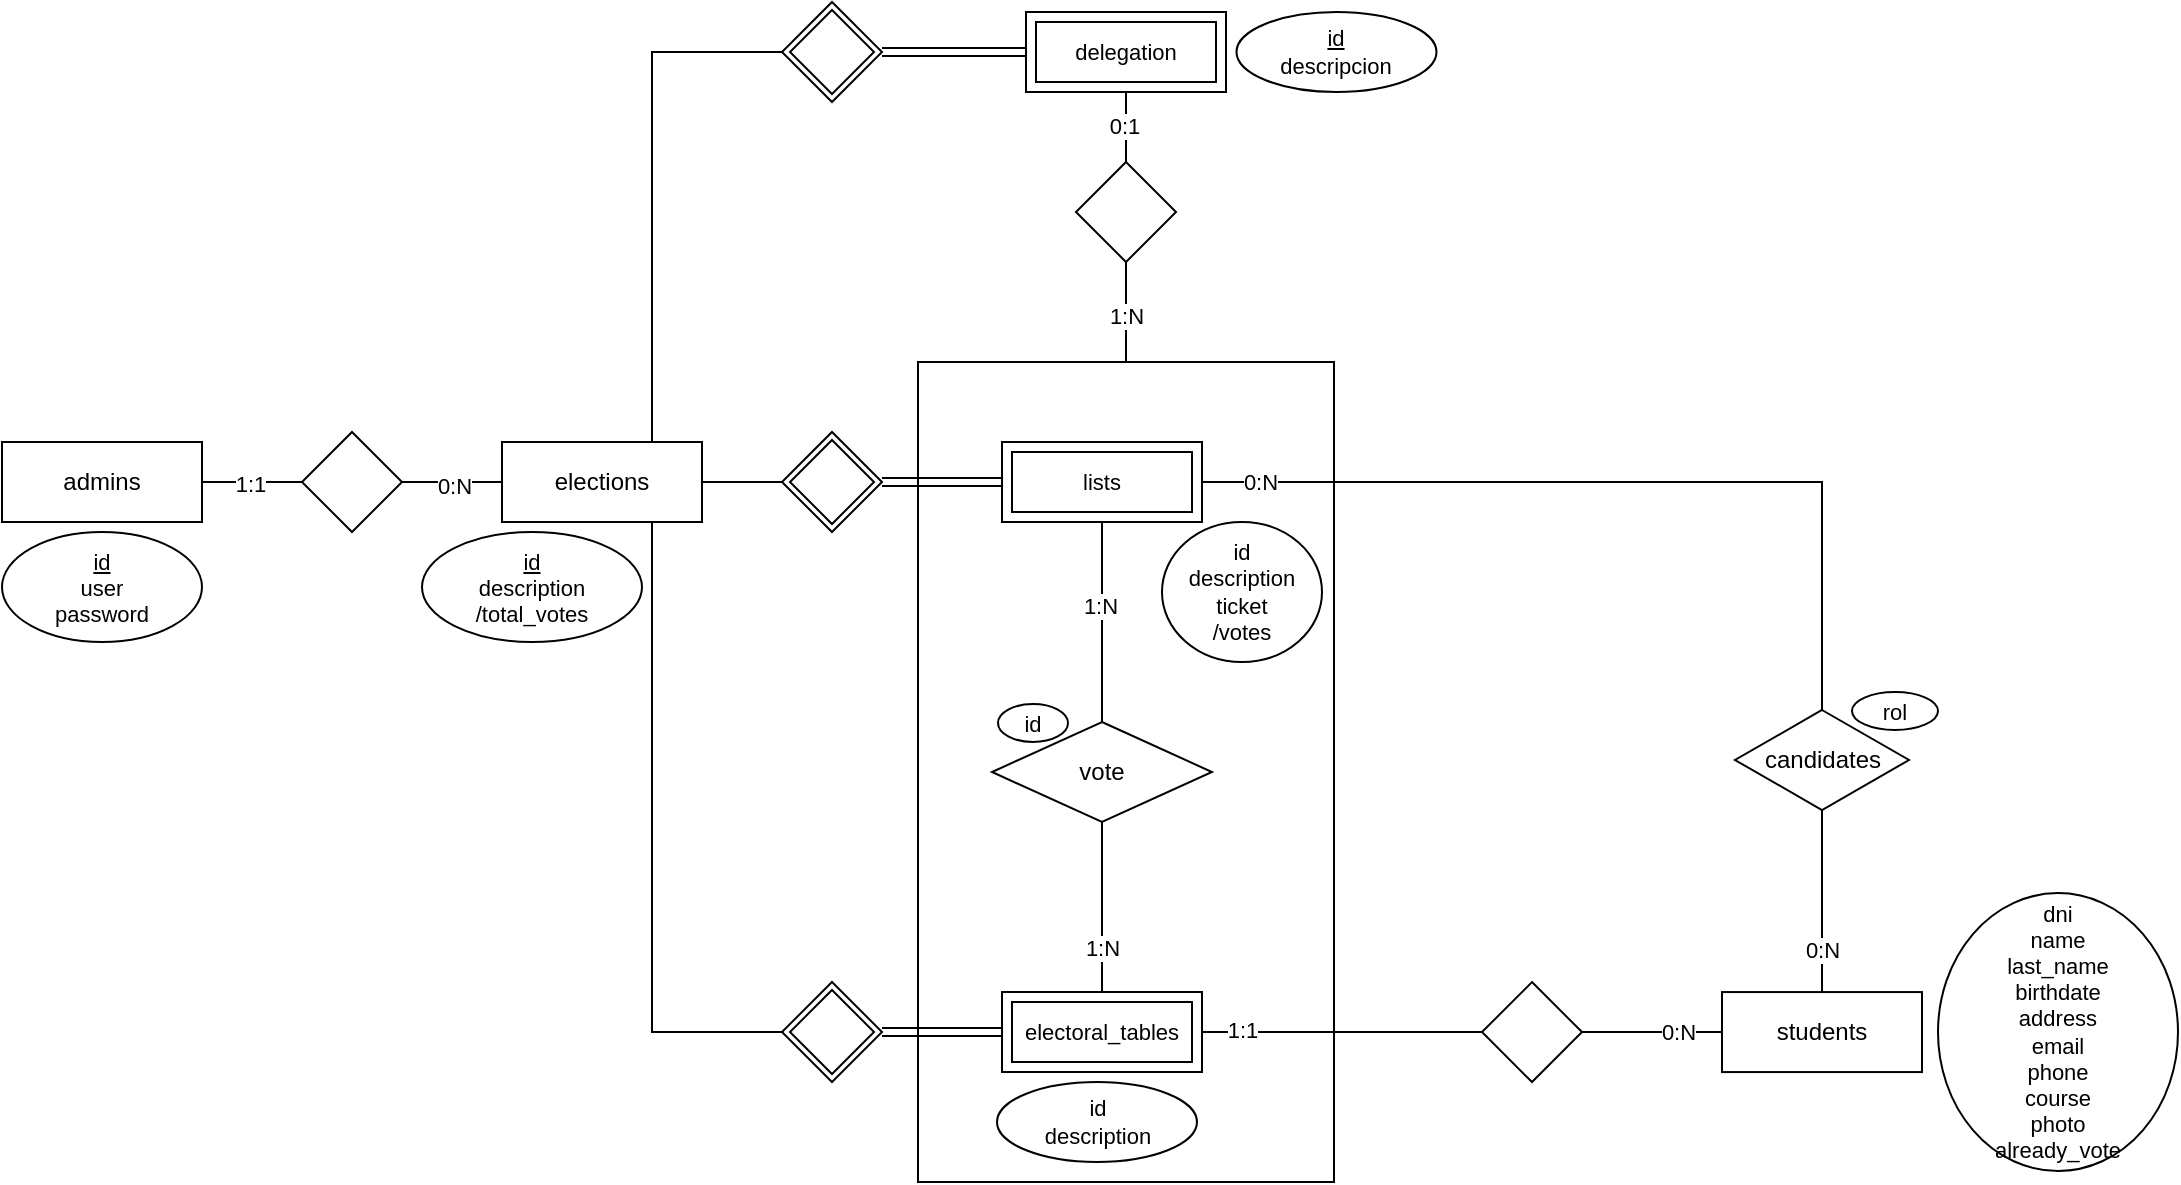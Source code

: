 <mxfile version="21.7.0" type="device">
  <diagram name="Page-1" id="7A1iHCqv51JrM2e4dZmv">
    <mxGraphModel dx="1434" dy="750" grid="1" gridSize="10" guides="1" tooltips="1" connect="1" arrows="1" fold="1" page="1" pageScale="1" pageWidth="1169" pageHeight="1654" math="0" shadow="0">
      <root>
        <mxCell id="0" />
        <mxCell id="1" parent="0" />
        <mxCell id="J_Oq4NjQ-6y3jhpwggzi-102" value="" style="rounded=0;whiteSpace=wrap;html=1;fontFamily=Helvetica;fontSize=11;fillColor=none;" parent="1" vertex="1">
          <mxGeometry x="510" y="199" width="208" height="410" as="geometry" />
        </mxCell>
        <mxCell id="J_Oq4NjQ-6y3jhpwggzi-1" value="admins" style="whiteSpace=wrap;html=1;align=center;" parent="1" vertex="1">
          <mxGeometry x="52" y="239" width="100" height="40" as="geometry" />
        </mxCell>
        <mxCell id="J_Oq4NjQ-6y3jhpwggzi-8" style="edgeStyle=orthogonalEdgeStyle;rounded=0;orthogonalLoop=1;jettySize=auto;html=1;exitX=0;exitY=0.5;exitDx=0;exitDy=0;entryX=1;entryY=0.5;entryDx=0;entryDy=0;endArrow=none;endFill=0;" parent="1" source="J_Oq4NjQ-6y3jhpwggzi-2" target="J_Oq4NjQ-6y3jhpwggzi-1" edge="1">
          <mxGeometry relative="1" as="geometry" />
        </mxCell>
        <mxCell id="J_Oq4NjQ-6y3jhpwggzi-36" value="1:1" style="edgeLabel;html=1;align=center;verticalAlign=middle;resizable=0;points=[];fontSize=11;fontFamily=Helvetica;fontColor=default;" parent="J_Oq4NjQ-6y3jhpwggzi-8" vertex="1" connectable="0">
          <mxGeometry x="0.04" y="1" relative="1" as="geometry">
            <mxPoint as="offset" />
          </mxGeometry>
        </mxCell>
        <mxCell id="J_Oq4NjQ-6y3jhpwggzi-9" style="edgeStyle=orthogonalEdgeStyle;shape=connector;rounded=0;orthogonalLoop=1;jettySize=auto;html=1;exitX=1;exitY=0.5;exitDx=0;exitDy=0;entryX=0;entryY=0.5;entryDx=0;entryDy=0;labelBackgroundColor=default;strokeColor=default;fontFamily=Helvetica;fontSize=11;fontColor=default;endArrow=none;endFill=0;" parent="1" source="J_Oq4NjQ-6y3jhpwggzi-2" target="J_Oq4NjQ-6y3jhpwggzi-3" edge="1">
          <mxGeometry relative="1" as="geometry" />
        </mxCell>
        <mxCell id="J_Oq4NjQ-6y3jhpwggzi-37" value="0:N" style="edgeLabel;html=1;align=center;verticalAlign=middle;resizable=0;points=[];fontSize=11;fontFamily=Helvetica;fontColor=default;" parent="J_Oq4NjQ-6y3jhpwggzi-9" vertex="1" connectable="0">
          <mxGeometry x="0.033" y="-2" relative="1" as="geometry">
            <mxPoint as="offset" />
          </mxGeometry>
        </mxCell>
        <mxCell id="J_Oq4NjQ-6y3jhpwggzi-2" value="" style="shape=rhombus;perimeter=rhombusPerimeter;whiteSpace=wrap;html=1;align=center;" parent="1" vertex="1">
          <mxGeometry x="202" y="234" width="50" height="50" as="geometry" />
        </mxCell>
        <mxCell id="J_Oq4NjQ-6y3jhpwggzi-20" style="edgeStyle=orthogonalEdgeStyle;shape=connector;rounded=0;orthogonalLoop=1;jettySize=auto;html=1;exitX=1;exitY=0.5;exitDx=0;exitDy=0;entryX=0;entryY=0.5;entryDx=0;entryDy=0;labelBackgroundColor=default;strokeColor=default;fontFamily=Helvetica;fontSize=11;fontColor=default;endArrow=none;endFill=0;" parent="1" source="J_Oq4NjQ-6y3jhpwggzi-3" target="J_Oq4NjQ-6y3jhpwggzi-19" edge="1">
          <mxGeometry relative="1" as="geometry" />
        </mxCell>
        <mxCell id="J_Oq4NjQ-6y3jhpwggzi-82" style="edgeStyle=orthogonalEdgeStyle;shape=connector;rounded=0;orthogonalLoop=1;jettySize=auto;html=1;exitX=0.75;exitY=0;exitDx=0;exitDy=0;entryX=0;entryY=0.5;entryDx=0;entryDy=0;labelBackgroundColor=default;strokeColor=default;fontFamily=Helvetica;fontSize=11;fontColor=default;endArrow=none;endFill=0;" parent="1" source="J_Oq4NjQ-6y3jhpwggzi-3" target="J_Oq4NjQ-6y3jhpwggzi-81" edge="1">
          <mxGeometry relative="1" as="geometry" />
        </mxCell>
        <mxCell id="J_Oq4NjQ-6y3jhpwggzi-113" style="edgeStyle=orthogonalEdgeStyle;shape=connector;rounded=0;orthogonalLoop=1;jettySize=auto;html=1;exitX=0.75;exitY=1;exitDx=0;exitDy=0;entryX=0;entryY=0.5;entryDx=0;entryDy=0;labelBackgroundColor=default;strokeColor=default;fontFamily=Helvetica;fontSize=11;fontColor=default;endArrow=none;endFill=0;" parent="1" source="J_Oq4NjQ-6y3jhpwggzi-3" target="J_Oq4NjQ-6y3jhpwggzi-31" edge="1">
          <mxGeometry relative="1" as="geometry" />
        </mxCell>
        <mxCell id="J_Oq4NjQ-6y3jhpwggzi-3" value="elections" style="whiteSpace=wrap;html=1;align=center;" parent="1" vertex="1">
          <mxGeometry x="302" y="239" width="100" height="40" as="geometry" />
        </mxCell>
        <mxCell id="J_Oq4NjQ-6y3jhpwggzi-26" style="edgeStyle=orthogonalEdgeStyle;shape=connector;rounded=0;orthogonalLoop=1;jettySize=auto;html=1;exitX=1;exitY=0.5;exitDx=0;exitDy=0;entryX=0;entryY=0.5;entryDx=0;entryDy=0;labelBackgroundColor=default;strokeColor=default;fontFamily=Helvetica;fontSize=11;fontColor=default;endArrow=none;endFill=0;" parent="1" source="J_Oq4NjQ-6y3jhpwggzi-30" target="J_Oq4NjQ-6y3jhpwggzi-25" edge="1">
          <mxGeometry relative="1" as="geometry">
            <mxPoint x="527" y="510.03" as="sourcePoint" />
          </mxGeometry>
        </mxCell>
        <mxCell id="J_Oq4NjQ-6y3jhpwggzi-38" value="1:1" style="edgeLabel;html=1;align=center;verticalAlign=middle;resizable=0;points=[];fontSize=11;fontFamily=Helvetica;fontColor=default;" parent="J_Oq4NjQ-6y3jhpwggzi-26" vertex="1" connectable="0">
          <mxGeometry x="-0.19" y="1" relative="1" as="geometry">
            <mxPoint x="-37" as="offset" />
          </mxGeometry>
        </mxCell>
        <mxCell id="J_Oq4NjQ-6y3jhpwggzi-22" style="edgeStyle=orthogonalEdgeStyle;shape=link;rounded=0;orthogonalLoop=1;jettySize=auto;html=1;exitX=1;exitY=0.5;exitDx=0;exitDy=0;entryX=0;entryY=0.5;entryDx=0;entryDy=0;labelBackgroundColor=default;strokeColor=default;fontFamily=Helvetica;fontSize=11;fontColor=default;endArrow=none;endFill=0;" parent="1" source="J_Oq4NjQ-6y3jhpwggzi-19" target="J_Oq4NjQ-6y3jhpwggzi-21" edge="1">
          <mxGeometry relative="1" as="geometry" />
        </mxCell>
        <mxCell id="J_Oq4NjQ-6y3jhpwggzi-19" value="" style="shape=rhombus;double=1;perimeter=rhombusPerimeter;whiteSpace=wrap;html=1;align=center;fontFamily=Helvetica;fontSize=11;fontColor=default;" parent="1" vertex="1">
          <mxGeometry x="442" y="234" width="50" height="50" as="geometry" />
        </mxCell>
        <mxCell id="J_Oq4NjQ-6y3jhpwggzi-21" value="lists" style="shape=ext;margin=3;double=1;whiteSpace=wrap;html=1;align=center;fontFamily=Helvetica;fontSize=11;fontColor=default;" parent="1" vertex="1">
          <mxGeometry x="552" y="239" width="100" height="40" as="geometry" />
        </mxCell>
        <mxCell id="J_Oq4NjQ-6y3jhpwggzi-24" value="students" style="whiteSpace=wrap;html=1;align=center;" parent="1" vertex="1">
          <mxGeometry x="912" y="514.03" width="100" height="40" as="geometry" />
        </mxCell>
        <mxCell id="J_Oq4NjQ-6y3jhpwggzi-27" style="edgeStyle=orthogonalEdgeStyle;shape=connector;rounded=0;orthogonalLoop=1;jettySize=auto;html=1;exitX=1;exitY=0.5;exitDx=0;exitDy=0;entryX=0;entryY=0.5;entryDx=0;entryDy=0;labelBackgroundColor=default;strokeColor=default;fontFamily=Helvetica;fontSize=11;fontColor=default;endArrow=none;endFill=0;" parent="1" source="J_Oq4NjQ-6y3jhpwggzi-25" target="J_Oq4NjQ-6y3jhpwggzi-24" edge="1">
          <mxGeometry relative="1" as="geometry" />
        </mxCell>
        <mxCell id="J_Oq4NjQ-6y3jhpwggzi-39" value="0:N" style="edgeLabel;html=1;align=center;verticalAlign=middle;resizable=0;points=[];fontSize=11;fontFamily=Helvetica;fontColor=default;" parent="J_Oq4NjQ-6y3jhpwggzi-27" vertex="1" connectable="0">
          <mxGeometry x="0.121" relative="1" as="geometry">
            <mxPoint x="9" as="offset" />
          </mxGeometry>
        </mxCell>
        <mxCell id="J_Oq4NjQ-6y3jhpwggzi-25" value="" style="shape=rhombus;perimeter=rhombusPerimeter;whiteSpace=wrap;html=1;align=center;" parent="1" vertex="1">
          <mxGeometry x="792" y="509.03" width="50" height="50" as="geometry" />
        </mxCell>
        <mxCell id="J_Oq4NjQ-6y3jhpwggzi-30" value="electoral_tables" style="shape=ext;margin=3;double=1;whiteSpace=wrap;html=1;align=center;fontFamily=Helvetica;fontSize=11;fontColor=default;" parent="1" vertex="1">
          <mxGeometry x="552" y="514" width="100" height="40" as="geometry" />
        </mxCell>
        <mxCell id="J_Oq4NjQ-6y3jhpwggzi-33" style="edgeStyle=orthogonalEdgeStyle;shape=link;rounded=0;orthogonalLoop=1;jettySize=auto;html=1;exitX=1;exitY=0.5;exitDx=0;exitDy=0;entryX=0;entryY=0.5;entryDx=0;entryDy=0;labelBackgroundColor=default;strokeColor=default;fontFamily=Helvetica;fontSize=11;fontColor=default;endArrow=none;endFill=0;" parent="1" source="J_Oq4NjQ-6y3jhpwggzi-31" target="J_Oq4NjQ-6y3jhpwggzi-30" edge="1">
          <mxGeometry relative="1" as="geometry" />
        </mxCell>
        <mxCell id="J_Oq4NjQ-6y3jhpwggzi-31" value="" style="shape=rhombus;double=1;perimeter=rhombusPerimeter;whiteSpace=wrap;html=1;align=center;fontFamily=Helvetica;fontSize=11;fontColor=default;" parent="1" vertex="1">
          <mxGeometry x="442" y="509" width="50" height="50" as="geometry" />
        </mxCell>
        <mxCell id="J_Oq4NjQ-6y3jhpwggzi-44" style="edgeStyle=orthogonalEdgeStyle;shape=connector;rounded=0;orthogonalLoop=1;jettySize=auto;html=1;exitX=0.5;exitY=0;exitDx=0;exitDy=0;entryX=1;entryY=0.5;entryDx=0;entryDy=0;labelBackgroundColor=default;strokeColor=default;fontFamily=Helvetica;fontSize=11;fontColor=default;endArrow=none;endFill=0;" parent="1" source="J_Oq4NjQ-6y3jhpwggzi-41" target="J_Oq4NjQ-6y3jhpwggzi-21" edge="1">
          <mxGeometry relative="1" as="geometry" />
        </mxCell>
        <mxCell id="J_Oq4NjQ-6y3jhpwggzi-45" value="0:N" style="edgeLabel;html=1;align=center;verticalAlign=middle;resizable=0;points=[];fontSize=11;fontFamily=Helvetica;fontColor=default;" parent="J_Oq4NjQ-6y3jhpwggzi-44" vertex="1" connectable="0">
          <mxGeometry x="0.257" y="1" relative="1" as="geometry">
            <mxPoint x="-129" y="-1" as="offset" />
          </mxGeometry>
        </mxCell>
        <mxCell id="J_Oq4NjQ-6y3jhpwggzi-100" style="edgeStyle=orthogonalEdgeStyle;shape=connector;rounded=0;orthogonalLoop=1;jettySize=auto;html=1;exitX=0.5;exitY=1;exitDx=0;exitDy=0;entryX=0.5;entryY=0;entryDx=0;entryDy=0;labelBackgroundColor=default;strokeColor=default;fontFamily=Helvetica;fontSize=11;fontColor=default;endArrow=none;endFill=0;" parent="1" source="J_Oq4NjQ-6y3jhpwggzi-41" target="J_Oq4NjQ-6y3jhpwggzi-24" edge="1">
          <mxGeometry relative="1" as="geometry" />
        </mxCell>
        <mxCell id="J_Oq4NjQ-6y3jhpwggzi-101" value="0:N" style="edgeLabel;html=1;align=center;verticalAlign=middle;resizable=0;points=[];fontSize=11;fontFamily=Helvetica;fontColor=default;" parent="J_Oq4NjQ-6y3jhpwggzi-100" vertex="1" connectable="0">
          <mxGeometry x="-0.283" relative="1" as="geometry">
            <mxPoint y="37" as="offset" />
          </mxGeometry>
        </mxCell>
        <mxCell id="J_Oq4NjQ-6y3jhpwggzi-41" value="candidates" style="shape=rhombus;perimeter=rhombusPerimeter;whiteSpace=wrap;html=1;align=center;" parent="1" vertex="1">
          <mxGeometry x="918.5" y="373" width="87" height="50" as="geometry" />
        </mxCell>
        <mxCell id="J_Oq4NjQ-6y3jhpwggzi-72" style="edgeStyle=orthogonalEdgeStyle;shape=connector;rounded=0;orthogonalLoop=1;jettySize=auto;html=1;exitX=0.5;exitY=1;exitDx=0;exitDy=0;entryX=0.5;entryY=0;entryDx=0;entryDy=0;labelBackgroundColor=default;strokeColor=default;fontFamily=Helvetica;fontSize=11;fontColor=default;endArrow=none;endFill=0;" parent="1" source="J_Oq4NjQ-6y3jhpwggzi-71" target="J_Oq4NjQ-6y3jhpwggzi-30" edge="1">
          <mxGeometry relative="1" as="geometry" />
        </mxCell>
        <mxCell id="J_Oq4NjQ-6y3jhpwggzi-75" value="1:N" style="edgeLabel;html=1;align=center;verticalAlign=middle;resizable=0;points=[];fontSize=11;fontFamily=Helvetica;fontColor=default;" parent="J_Oq4NjQ-6y3jhpwggzi-72" vertex="1" connectable="0">
          <mxGeometry x="0.472" relative="1" as="geometry">
            <mxPoint as="offset" />
          </mxGeometry>
        </mxCell>
        <mxCell id="J_Oq4NjQ-6y3jhpwggzi-73" style="edgeStyle=orthogonalEdgeStyle;shape=connector;rounded=0;orthogonalLoop=1;jettySize=auto;html=1;exitX=0.5;exitY=0;exitDx=0;exitDy=0;entryX=0.5;entryY=1;entryDx=0;entryDy=0;labelBackgroundColor=default;strokeColor=default;fontFamily=Helvetica;fontSize=11;fontColor=default;endArrow=none;endFill=0;" parent="1" source="J_Oq4NjQ-6y3jhpwggzi-71" target="J_Oq4NjQ-6y3jhpwggzi-21" edge="1">
          <mxGeometry relative="1" as="geometry" />
        </mxCell>
        <mxCell id="J_Oq4NjQ-6y3jhpwggzi-74" value="1:N" style="edgeLabel;html=1;align=center;verticalAlign=middle;resizable=0;points=[];fontSize=11;fontFamily=Helvetica;fontColor=default;" parent="J_Oq4NjQ-6y3jhpwggzi-73" vertex="1" connectable="0">
          <mxGeometry x="0.165" y="1" relative="1" as="geometry">
            <mxPoint as="offset" />
          </mxGeometry>
        </mxCell>
        <mxCell id="J_Oq4NjQ-6y3jhpwggzi-71" value="vote" style="shape=rhombus;perimeter=rhombusPerimeter;whiteSpace=wrap;html=1;align=center;" parent="1" vertex="1">
          <mxGeometry x="547" y="379" width="110" height="50" as="geometry" />
        </mxCell>
        <mxCell id="J_Oq4NjQ-6y3jhpwggzi-76" value="&lt;u&gt;id&lt;/u&gt;&lt;br&gt;user&lt;br&gt;password" style="ellipse;whiteSpace=wrap;html=1;align=center;fontFamily=Helvetica;fontSize=11;fontColor=default;" parent="1" vertex="1">
          <mxGeometry x="52" y="284" width="100" height="55" as="geometry" />
        </mxCell>
        <mxCell id="J_Oq4NjQ-6y3jhpwggzi-77" value="&lt;u&gt;id&lt;/u&gt;&lt;br&gt;description&lt;br&gt;/total_votes" style="ellipse;whiteSpace=wrap;html=1;align=center;fontFamily=Helvetica;fontSize=11;fontColor=default;" parent="1" vertex="1">
          <mxGeometry x="262" y="284" width="110" height="55" as="geometry" />
        </mxCell>
        <mxCell id="J_Oq4NjQ-6y3jhpwggzi-78" value="id&lt;br&gt;description&lt;br&gt;ticket&lt;br&gt;/votes" style="ellipse;whiteSpace=wrap;html=1;align=center;fontFamily=Helvetica;fontSize=11;fontColor=default;" parent="1" vertex="1">
          <mxGeometry x="632" y="279" width="80" height="70" as="geometry" />
        </mxCell>
        <mxCell id="J_Oq4NjQ-6y3jhpwggzi-79" value="&lt;u&gt;id&lt;/u&gt;&lt;br&gt;descripcion" style="ellipse;whiteSpace=wrap;html=1;align=center;fontFamily=Helvetica;fontSize=11;fontColor=default;" parent="1" vertex="1">
          <mxGeometry x="669.25" y="24" width="100" height="40" as="geometry" />
        </mxCell>
        <mxCell id="J_Oq4NjQ-6y3jhpwggzi-80" value="delegation" style="shape=ext;margin=3;double=1;whiteSpace=wrap;html=1;align=center;fontFamily=Helvetica;fontSize=11;fontColor=default;" parent="1" vertex="1">
          <mxGeometry x="564" y="24" width="100" height="40" as="geometry" />
        </mxCell>
        <mxCell id="J_Oq4NjQ-6y3jhpwggzi-83" style="edgeStyle=orthogonalEdgeStyle;shape=link;rounded=0;orthogonalLoop=1;jettySize=auto;html=1;exitX=1;exitY=0.5;exitDx=0;exitDy=0;entryX=0;entryY=0.5;entryDx=0;entryDy=0;labelBackgroundColor=default;strokeColor=default;fontFamily=Helvetica;fontSize=11;fontColor=default;endArrow=none;endFill=0;" parent="1" source="J_Oq4NjQ-6y3jhpwggzi-81" target="J_Oq4NjQ-6y3jhpwggzi-80" edge="1">
          <mxGeometry relative="1" as="geometry" />
        </mxCell>
        <mxCell id="J_Oq4NjQ-6y3jhpwggzi-81" value="" style="shape=rhombus;double=1;perimeter=rhombusPerimeter;whiteSpace=wrap;html=1;align=center;fontFamily=Helvetica;fontSize=11;fontColor=default;" parent="1" vertex="1">
          <mxGeometry x="442" y="19" width="50" height="50" as="geometry" />
        </mxCell>
        <mxCell id="J_Oq4NjQ-6y3jhpwggzi-86" style="edgeStyle=orthogonalEdgeStyle;shape=connector;rounded=0;orthogonalLoop=1;jettySize=auto;html=1;exitX=0.5;exitY=0;exitDx=0;exitDy=0;entryX=0.5;entryY=1;entryDx=0;entryDy=0;labelBackgroundColor=default;strokeColor=default;fontFamily=Helvetica;fontSize=11;fontColor=default;endArrow=none;endFill=0;" parent="1" source="J_Oq4NjQ-6y3jhpwggzi-85" target="J_Oq4NjQ-6y3jhpwggzi-80" edge="1">
          <mxGeometry relative="1" as="geometry" />
        </mxCell>
        <mxCell id="J_Oq4NjQ-6y3jhpwggzi-103" style="edgeStyle=orthogonalEdgeStyle;shape=connector;rounded=0;orthogonalLoop=1;jettySize=auto;html=1;exitX=0.5;exitY=1;exitDx=0;exitDy=0;entryX=0.5;entryY=0;entryDx=0;entryDy=0;labelBackgroundColor=default;strokeColor=default;fontFamily=Helvetica;fontSize=11;fontColor=default;endArrow=none;endFill=0;" parent="1" source="J_Oq4NjQ-6y3jhpwggzi-85" target="J_Oq4NjQ-6y3jhpwggzi-102" edge="1">
          <mxGeometry relative="1" as="geometry" />
        </mxCell>
        <mxCell id="J_Oq4NjQ-6y3jhpwggzi-104" value="1:N" style="edgeLabel;html=1;align=center;verticalAlign=middle;resizable=0;points=[];fontSize=11;fontFamily=Helvetica;fontColor=default;" parent="J_Oq4NjQ-6y3jhpwggzi-103" vertex="1" connectable="0">
          <mxGeometry x="0.077" relative="1" as="geometry">
            <mxPoint as="offset" />
          </mxGeometry>
        </mxCell>
        <mxCell id="J_Oq4NjQ-6y3jhpwggzi-116" value="" style="edgeStyle=orthogonalEdgeStyle;shape=connector;rounded=0;orthogonalLoop=1;jettySize=auto;html=1;labelBackgroundColor=default;strokeColor=default;fontFamily=Helvetica;fontSize=11;fontColor=default;endArrow=none;endFill=0;" parent="1" source="J_Oq4NjQ-6y3jhpwggzi-85" target="J_Oq4NjQ-6y3jhpwggzi-80" edge="1">
          <mxGeometry relative="1" as="geometry" />
        </mxCell>
        <mxCell id="J_Oq4NjQ-6y3jhpwggzi-117" value="0:1" style="edgeLabel;html=1;align=center;verticalAlign=middle;resizable=0;points=[];fontSize=11;fontFamily=Helvetica;fontColor=default;" parent="J_Oq4NjQ-6y3jhpwggzi-116" vertex="1" connectable="0">
          <mxGeometry x="-0.022" y="-1" relative="1" as="geometry">
            <mxPoint as="offset" />
          </mxGeometry>
        </mxCell>
        <mxCell id="J_Oq4NjQ-6y3jhpwggzi-85" value="" style="shape=rhombus;perimeter=rhombusPerimeter;whiteSpace=wrap;html=1;align=center;" parent="1" vertex="1">
          <mxGeometry x="589" y="99" width="50" height="50" as="geometry" />
        </mxCell>
        <mxCell id="J_Oq4NjQ-6y3jhpwggzi-90" value="dni&lt;br&gt;name&lt;br&gt;last_name&lt;br&gt;birthdate&lt;br&gt;address&lt;br&gt;email&lt;br&gt;phone&lt;br&gt;course&lt;br&gt;photo&lt;br&gt;already_vote" style="ellipse;whiteSpace=wrap;html=1;align=center;fontFamily=Helvetica;fontSize=11;fontColor=default;" parent="1" vertex="1">
          <mxGeometry x="1020" y="464.55" width="120" height="138.97" as="geometry" />
        </mxCell>
        <mxCell id="J_Oq4NjQ-6y3jhpwggzi-91" value="id&lt;br&gt;description" style="ellipse;whiteSpace=wrap;html=1;align=center;fontFamily=Helvetica;fontSize=11;fontColor=default;" parent="1" vertex="1">
          <mxGeometry x="549.5" y="559" width="100" height="40" as="geometry" />
        </mxCell>
        <mxCell id="J_Oq4NjQ-6y3jhpwggzi-99" value="rol" style="ellipse;whiteSpace=wrap;html=1;align=center;fontFamily=Helvetica;fontSize=11;fontColor=default;" parent="1" vertex="1">
          <mxGeometry x="977" y="364" width="43" height="19" as="geometry" />
        </mxCell>
        <mxCell id="J_Oq4NjQ-6y3jhpwggzi-118" value="id" style="ellipse;whiteSpace=wrap;html=1;align=center;fontFamily=Helvetica;fontSize=11;fontColor=default;" parent="1" vertex="1">
          <mxGeometry x="550" y="370" width="35" height="19" as="geometry" />
        </mxCell>
      </root>
    </mxGraphModel>
  </diagram>
</mxfile>
